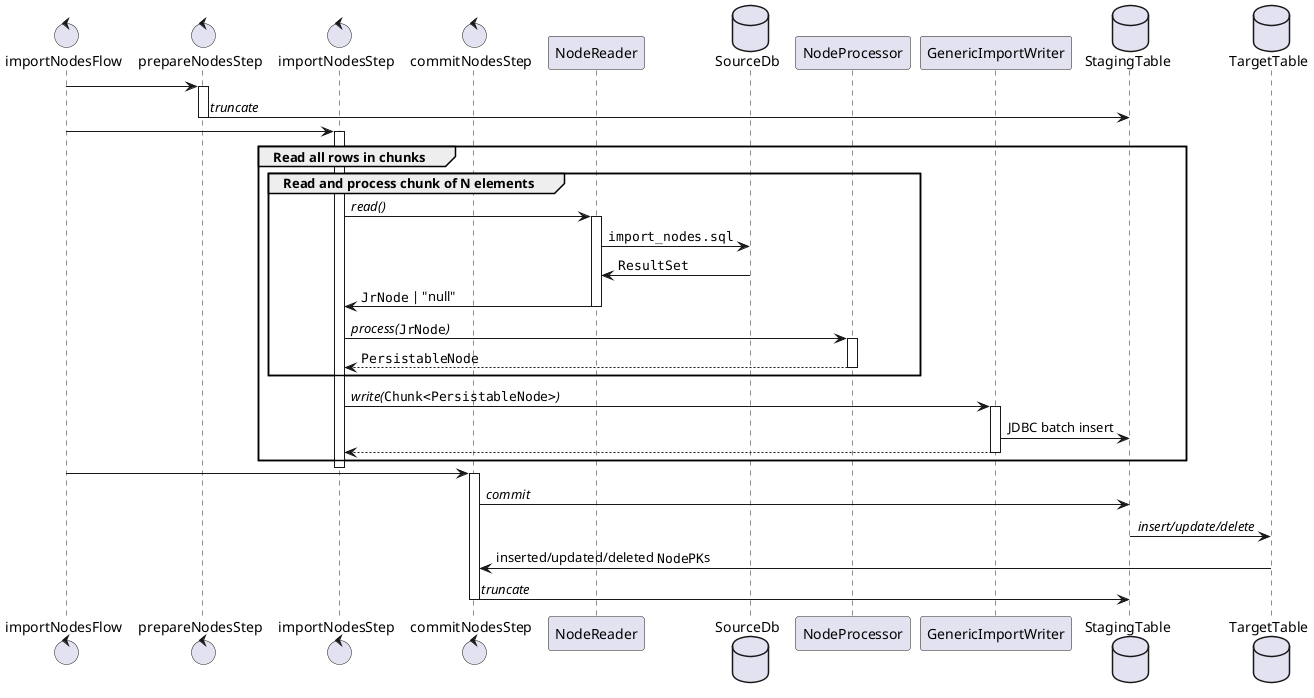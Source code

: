 @startuml

control importNodesFlow as flow
control prepareNodesStep as prepare_step
control importNodesStep as import_step
control commitNodesStep as commit_step
participant NodeReader as reader
database SourceDb as sdb
participant NodeProcessor as processor
participant GenericImportWriter as writer
database StagingTable as staging_table
database TargetTable as target_table

flow -> prepare_step
activate prepare_step

prepare_step -> staging_table : //truncate//
deactivate prepare_step

flow -> import_step
activate import_step

group Read all rows in chunks

    group Read and process chunk of N elements

        import_step -> reader : //read()//
        activate reader

        reader -> sdb : ""import_nodes.sql""
        reader <- sdb : ""ResultSet""

        import_step <- reader :""JrNode"" | "null"
        deactivate reader

        import_step -> processor : //process(//""JrNode""//)//
        activate processor
        import_step <-- processor : ""PersistableNode""
        deactivate processor

    end

    import_step -> writer : //write(//""Chunk<PersistableNode>""//)//
    activate writer
    writer -> staging_table : JDBC batch insert
    import_step <-- writer
    deactivate writer

end

deactivate import_step

flow -> commit_step
activate commit_step

commit_step -> staging_table : //commit//
staging_table -> target_table : //insert/update/delete//
commit_step <- target_table : inserted/updated/deleted ""NodePK""s

commit_step -> staging_table : //truncate//
deactivate commit_step

@enduml
